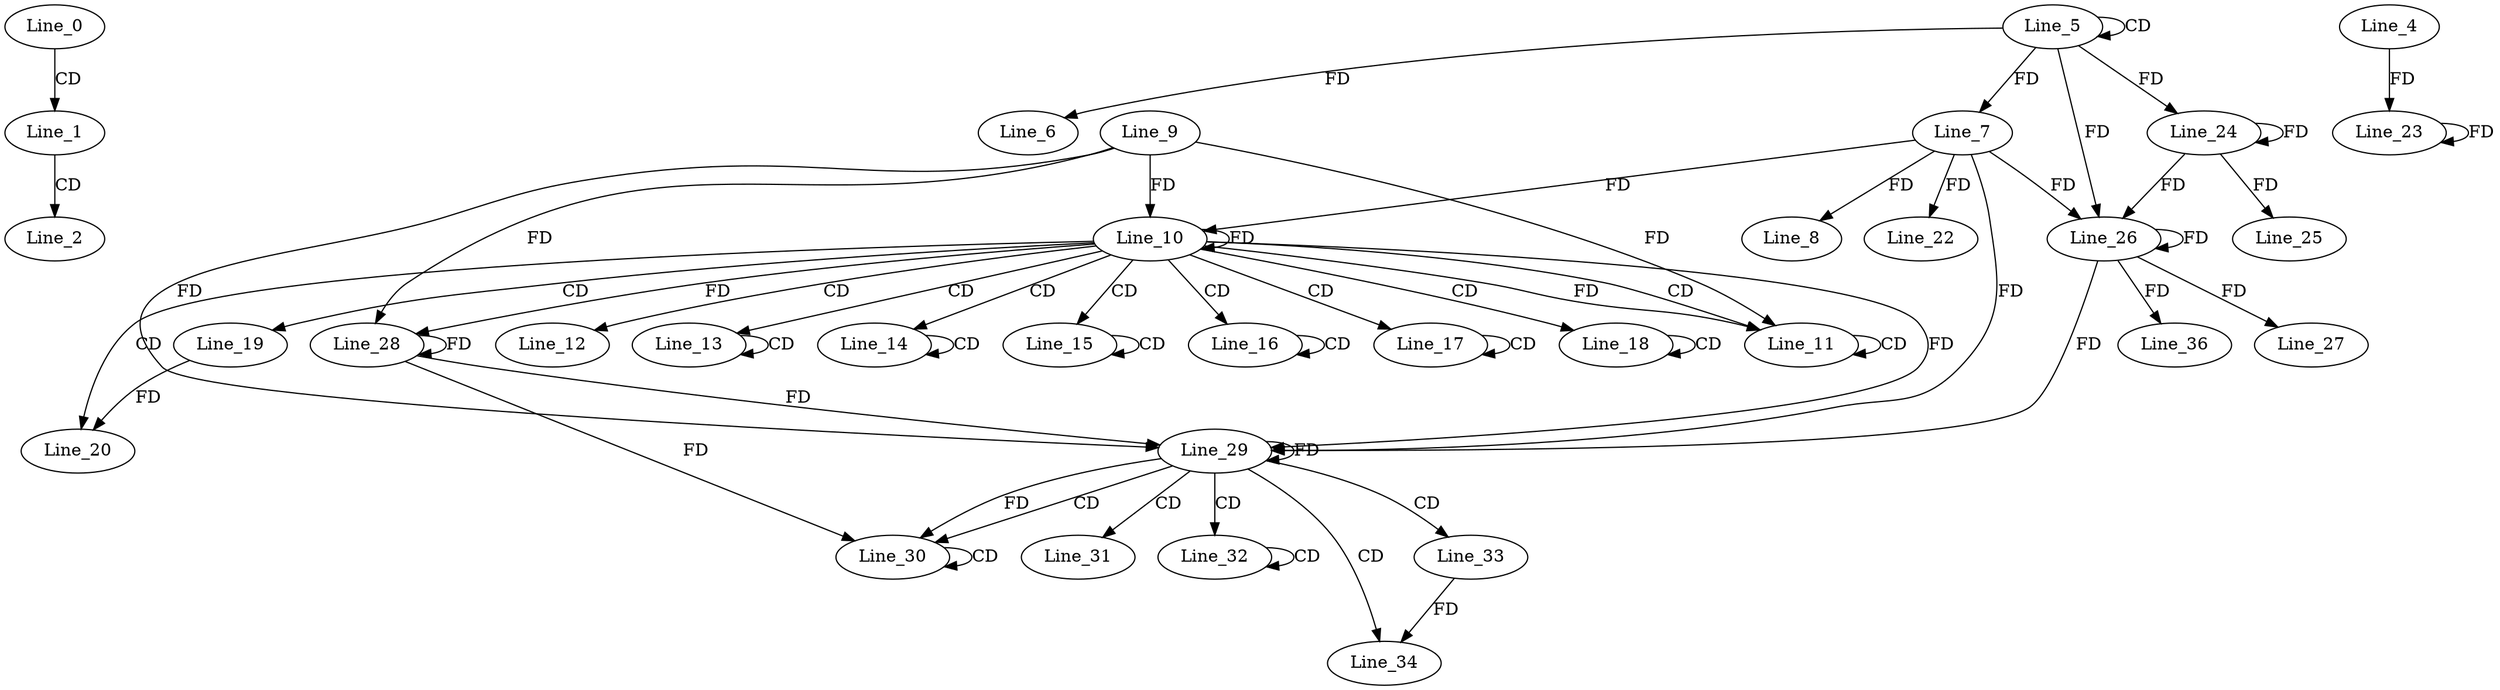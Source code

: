 digraph G {
  Line_0;
  Line_1;
  Line_2;
  Line_5;
  Line_5;
  Line_6;
  Line_7;
  Line_7;
  Line_8;
  Line_10;
  Line_9;
  Line_10;
  Line_10;
  Line_11;
  Line_11;
  Line_12;
  Line_13;
  Line_13;
  Line_14;
  Line_14;
  Line_15;
  Line_15;
  Line_16;
  Line_16;
  Line_17;
  Line_17;
  Line_18;
  Line_18;
  Line_19;
  Line_20;
  Line_22;
  Line_4;
  Line_23;
  Line_24;
  Line_24;
  Line_25;
  Line_26;
  Line_26;
  Line_27;
  Line_28;
  Line_29;
  Line_29;
  Line_29;
  Line_30;
  Line_30;
  Line_31;
  Line_32;
  Line_32;
  Line_33;
  Line_34;
  Line_36;
  Line_0 -> Line_1 [ label="CD" ];
  Line_1 -> Line_2 [ label="CD" ];
  Line_5 -> Line_5 [ label="CD" ];
  Line_5 -> Line_6 [ label="FD" ];
  Line_5 -> Line_7 [ label="FD" ];
  Line_7 -> Line_8 [ label="FD" ];
  Line_10 -> Line_10 [ label="FD" ];
  Line_9 -> Line_10 [ label="FD" ];
  Line_7 -> Line_10 [ label="FD" ];
  Line_10 -> Line_11 [ label="CD" ];
  Line_11 -> Line_11 [ label="CD" ];
  Line_10 -> Line_11 [ label="FD" ];
  Line_9 -> Line_11 [ label="FD" ];
  Line_10 -> Line_12 [ label="CD" ];
  Line_10 -> Line_13 [ label="CD" ];
  Line_13 -> Line_13 [ label="CD" ];
  Line_10 -> Line_14 [ label="CD" ];
  Line_14 -> Line_14 [ label="CD" ];
  Line_10 -> Line_15 [ label="CD" ];
  Line_15 -> Line_15 [ label="CD" ];
  Line_10 -> Line_16 [ label="CD" ];
  Line_16 -> Line_16 [ label="CD" ];
  Line_10 -> Line_17 [ label="CD" ];
  Line_17 -> Line_17 [ label="CD" ];
  Line_10 -> Line_18 [ label="CD" ];
  Line_18 -> Line_18 [ label="CD" ];
  Line_10 -> Line_19 [ label="CD" ];
  Line_10 -> Line_20 [ label="CD" ];
  Line_19 -> Line_20 [ label="FD" ];
  Line_7 -> Line_22 [ label="FD" ];
  Line_4 -> Line_23 [ label="FD" ];
  Line_23 -> Line_23 [ label="FD" ];
  Line_5 -> Line_24 [ label="FD" ];
  Line_24 -> Line_24 [ label="FD" ];
  Line_24 -> Line_25 [ label="FD" ];
  Line_7 -> Line_26 [ label="FD" ];
  Line_26 -> Line_26 [ label="FD" ];
  Line_5 -> Line_26 [ label="FD" ];
  Line_24 -> Line_26 [ label="FD" ];
  Line_26 -> Line_27 [ label="FD" ];
  Line_10 -> Line_28 [ label="FD" ];
  Line_9 -> Line_28 [ label="FD" ];
  Line_28 -> Line_28 [ label="FD" ];
  Line_29 -> Line_29 [ label="FD" ];
  Line_10 -> Line_29 [ label="FD" ];
  Line_9 -> Line_29 [ label="FD" ];
  Line_28 -> Line_29 [ label="FD" ];
  Line_7 -> Line_29 [ label="FD" ];
  Line_26 -> Line_29 [ label="FD" ];
  Line_29 -> Line_30 [ label="CD" ];
  Line_30 -> Line_30 [ label="CD" ];
  Line_29 -> Line_30 [ label="FD" ];
  Line_28 -> Line_30 [ label="FD" ];
  Line_29 -> Line_31 [ label="CD" ];
  Line_29 -> Line_32 [ label="CD" ];
  Line_32 -> Line_32 [ label="CD" ];
  Line_29 -> Line_33 [ label="CD" ];
  Line_29 -> Line_34 [ label="CD" ];
  Line_33 -> Line_34 [ label="FD" ];
  Line_26 -> Line_36 [ label="FD" ];
}
